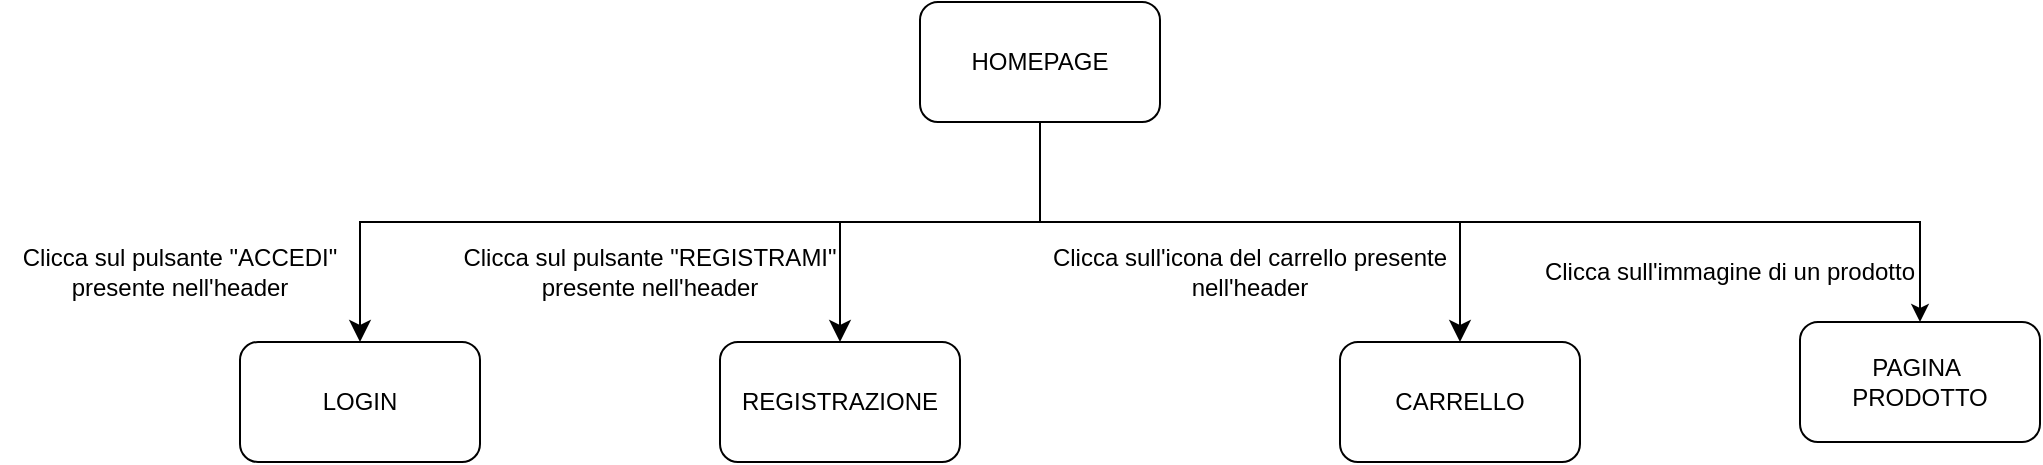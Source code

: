 <mxfile version="20.6.1" type="device"><diagram name="Pagina-1" id="ZB7JNcdpINHP5xy0FGnm"><mxGraphModel dx="2105" dy="641" grid="1" gridSize="10" guides="1" tooltips="1" connect="1" arrows="1" fold="1" page="1" pageScale="1" pageWidth="827" pageHeight="1169" math="0" shadow="0"><root><mxCell id="0"/><mxCell id="1" parent="0"/><mxCell id="XsAwU-fo2RAwiscfGlKi-2" value="HOMEPAGE" style="rounded=1;whiteSpace=wrap;html=1;" parent="1" vertex="1"><mxGeometry x="370" y="240" width="120" height="60" as="geometry"/></mxCell><mxCell id="XsAwU-fo2RAwiscfGlKi-3" value="PAGINA&amp;nbsp; PRODOTTO" style="rounded=1;whiteSpace=wrap;html=1;" parent="1" vertex="1"><mxGeometry x="810" y="400" width="120" height="60" as="geometry"/></mxCell><mxCell id="XsAwU-fo2RAwiscfGlKi-7" value="REGISTRAZIONE" style="rounded=1;whiteSpace=wrap;html=1;" parent="1" vertex="1"><mxGeometry x="270" y="410" width="120" height="60" as="geometry"/></mxCell><mxCell id="XsAwU-fo2RAwiscfGlKi-23" value="CARRELLO" style="rounded=1;whiteSpace=wrap;html=1;" parent="1" vertex="1"><mxGeometry x="580" y="410" width="120" height="60" as="geometry"/></mxCell><mxCell id="XsAwU-fo2RAwiscfGlKi-26" value="" style="edgeStyle=elbowEdgeStyle;elbow=vertical;endArrow=classic;html=1;curved=0;rounded=0;endSize=8;startSize=8;exitX=0.5;exitY=1;exitDx=0;exitDy=0;entryX=0.5;entryY=0;entryDx=0;entryDy=0;" parent="1" source="XsAwU-fo2RAwiscfGlKi-2" target="XsAwU-fo2RAwiscfGlKi-7" edge="1"><mxGeometry width="50" height="50" relative="1" as="geometry"><mxPoint x="760" y="290" as="sourcePoint"/><mxPoint x="700" y="410" as="targetPoint"/><Array as="points"><mxPoint x="360" y="350"/><mxPoint x="430" y="360"/><mxPoint x="590" y="350"/></Array></mxGeometry></mxCell><mxCell id="XsAwU-fo2RAwiscfGlKi-28" value="" style="edgeStyle=segmentEdgeStyle;endArrow=classic;html=1;curved=0;rounded=0;endSize=8;startSize=8;entryX=0.5;entryY=0;entryDx=0;entryDy=0;" parent="1" target="XsAwU-fo2RAwiscfGlKi-23" edge="1"><mxGeometry width="50" height="50" relative="1" as="geometry"><mxPoint x="430" y="350" as="sourcePoint"/><mxPoint x="700" y="410" as="targetPoint"/></mxGeometry></mxCell><mxCell id="XsAwU-fo2RAwiscfGlKi-47" value="LOGIN" style="rounded=1;whiteSpace=wrap;html=1;" parent="1" vertex="1"><mxGeometry x="30" y="410" width="120" height="60" as="geometry"/></mxCell><mxCell id="XsAwU-fo2RAwiscfGlKi-49" value="" style="edgeStyle=segmentEdgeStyle;endArrow=classic;html=1;curved=0;rounded=0;endSize=8;startSize=8;entryX=0.5;entryY=0;entryDx=0;entryDy=0;" parent="1" target="XsAwU-fo2RAwiscfGlKi-47" edge="1"><mxGeometry width="50" height="50" relative="1" as="geometry"><mxPoint x="330" y="350" as="sourcePoint"/><mxPoint x="500" y="480" as="targetPoint"/></mxGeometry></mxCell><mxCell id="QcQht-ogAmNRvLAXcaGX-1" value="" style="endArrow=classic;html=1;rounded=0;entryX=0.5;entryY=0;entryDx=0;entryDy=0;" parent="1" target="XsAwU-fo2RAwiscfGlKi-3" edge="1"><mxGeometry width="50" height="50" relative="1" as="geometry"><mxPoint x="530" y="350" as="sourcePoint"/><mxPoint x="570" y="480" as="targetPoint"/><Array as="points"><mxPoint x="700" y="350"/><mxPoint x="870" y="350"/></Array></mxGeometry></mxCell><mxCell id="82NlAA28tUHaqEb6Zxvx-1" value="Clicca sul pulsante &quot;ACCEDI&quot; presente nell'header" style="text;html=1;strokeColor=none;fillColor=none;align=center;verticalAlign=middle;whiteSpace=wrap;rounded=0;" vertex="1" parent="1"><mxGeometry x="-90" y="350" width="180" height="50" as="geometry"/></mxCell><mxCell id="82NlAA28tUHaqEb6Zxvx-2" value="Clicca sul pulsante &quot;REGISTRAMI&quot; presente nell'header" style="text;html=1;strokeColor=none;fillColor=none;align=center;verticalAlign=middle;whiteSpace=wrap;rounded=0;" vertex="1" parent="1"><mxGeometry x="130" y="350" width="210" height="50" as="geometry"/></mxCell><mxCell id="82NlAA28tUHaqEb6Zxvx-3" value="Clicca sull'icona del carrello presente nell'header" style="text;html=1;strokeColor=none;fillColor=none;align=center;verticalAlign=middle;whiteSpace=wrap;rounded=0;" vertex="1" parent="1"><mxGeometry x="430" y="350" width="210" height="50" as="geometry"/></mxCell><mxCell id="82NlAA28tUHaqEb6Zxvx-4" value="Clicca sull'immagine di un prodotto" style="text;html=1;strokeColor=none;fillColor=none;align=center;verticalAlign=middle;whiteSpace=wrap;rounded=0;" vertex="1" parent="1"><mxGeometry x="670" y="350" width="210" height="50" as="geometry"/></mxCell></root></mxGraphModel></diagram></mxfile>